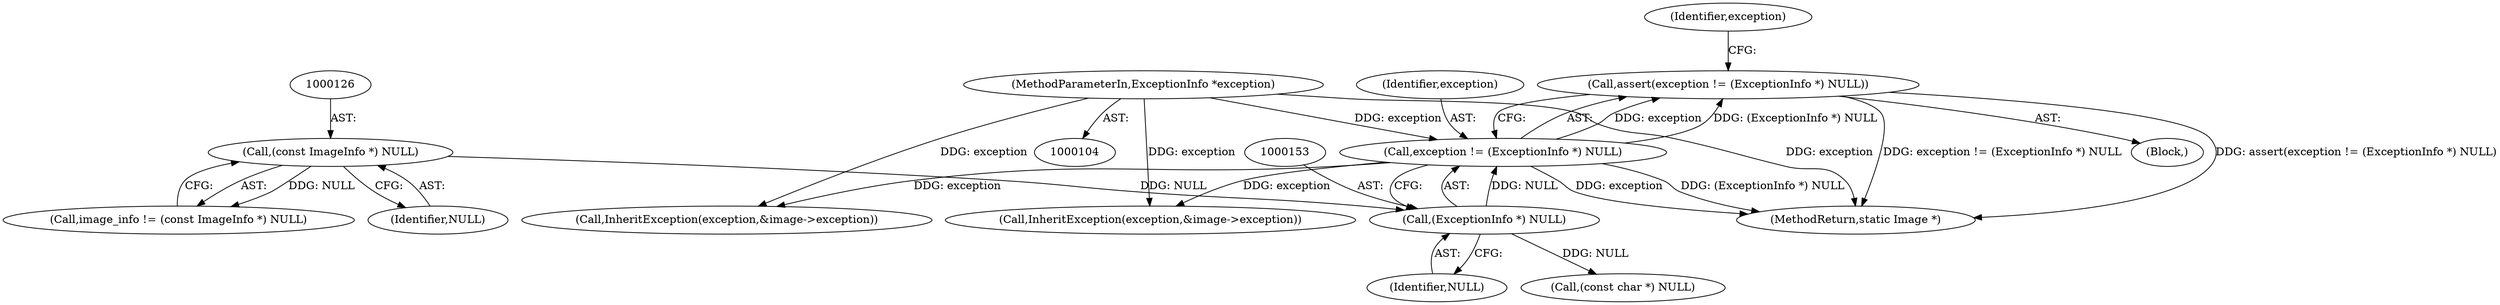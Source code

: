 digraph "0_ImageMagick_aeff00de228bc5a158c2a975ab47845d8a1db456@API" {
"1000149" [label="(Call,assert(exception != (ExceptionInfo *) NULL))"];
"1000150" [label="(Call,exception != (ExceptionInfo *) NULL)"];
"1000106" [label="(MethodParameterIn,ExceptionInfo *exception)"];
"1000152" [label="(Call,(ExceptionInfo *) NULL)"];
"1000125" [label="(Call,(const ImageInfo *) NULL)"];
"1000107" [label="(Block,)"];
"1001001" [label="(MethodReturn,static Image *)"];
"1000150" [label="(Call,exception != (ExceptionInfo *) NULL)"];
"1000152" [label="(Call,(ExceptionInfo *) NULL)"];
"1000127" [label="(Identifier,NULL)"];
"1000154" [label="(Identifier,NULL)"];
"1000125" [label="(Call,(const ImageInfo *) NULL)"];
"1000149" [label="(Call,assert(exception != (ExceptionInfo *) NULL))"];
"1000178" [label="(Call,(const char *) NULL)"];
"1000106" [label="(MethodParameterIn,ExceptionInfo *exception)"];
"1000480" [label="(Call,InheritException(exception,&image->exception))"];
"1000158" [label="(Identifier,exception)"];
"1000123" [label="(Call,image_info != (const ImageInfo *) NULL)"];
"1000151" [label="(Identifier,exception)"];
"1000499" [label="(Call,InheritException(exception,&image->exception))"];
"1000149" -> "1000107"  [label="AST: "];
"1000149" -> "1000150"  [label="CFG: "];
"1000150" -> "1000149"  [label="AST: "];
"1000158" -> "1000149"  [label="CFG: "];
"1000149" -> "1001001"  [label="DDG: assert(exception != (ExceptionInfo *) NULL)"];
"1000149" -> "1001001"  [label="DDG: exception != (ExceptionInfo *) NULL"];
"1000150" -> "1000149"  [label="DDG: exception"];
"1000150" -> "1000149"  [label="DDG: (ExceptionInfo *) NULL"];
"1000150" -> "1000152"  [label="CFG: "];
"1000151" -> "1000150"  [label="AST: "];
"1000152" -> "1000150"  [label="AST: "];
"1000150" -> "1001001"  [label="DDG: exception"];
"1000150" -> "1001001"  [label="DDG: (ExceptionInfo *) NULL"];
"1000106" -> "1000150"  [label="DDG: exception"];
"1000152" -> "1000150"  [label="DDG: NULL"];
"1000150" -> "1000480"  [label="DDG: exception"];
"1000150" -> "1000499"  [label="DDG: exception"];
"1000106" -> "1000104"  [label="AST: "];
"1000106" -> "1001001"  [label="DDG: exception"];
"1000106" -> "1000480"  [label="DDG: exception"];
"1000106" -> "1000499"  [label="DDG: exception"];
"1000152" -> "1000154"  [label="CFG: "];
"1000153" -> "1000152"  [label="AST: "];
"1000154" -> "1000152"  [label="AST: "];
"1000125" -> "1000152"  [label="DDG: NULL"];
"1000152" -> "1000178"  [label="DDG: NULL"];
"1000125" -> "1000123"  [label="AST: "];
"1000125" -> "1000127"  [label="CFG: "];
"1000126" -> "1000125"  [label="AST: "];
"1000127" -> "1000125"  [label="AST: "];
"1000123" -> "1000125"  [label="CFG: "];
"1000125" -> "1000123"  [label="DDG: NULL"];
}
